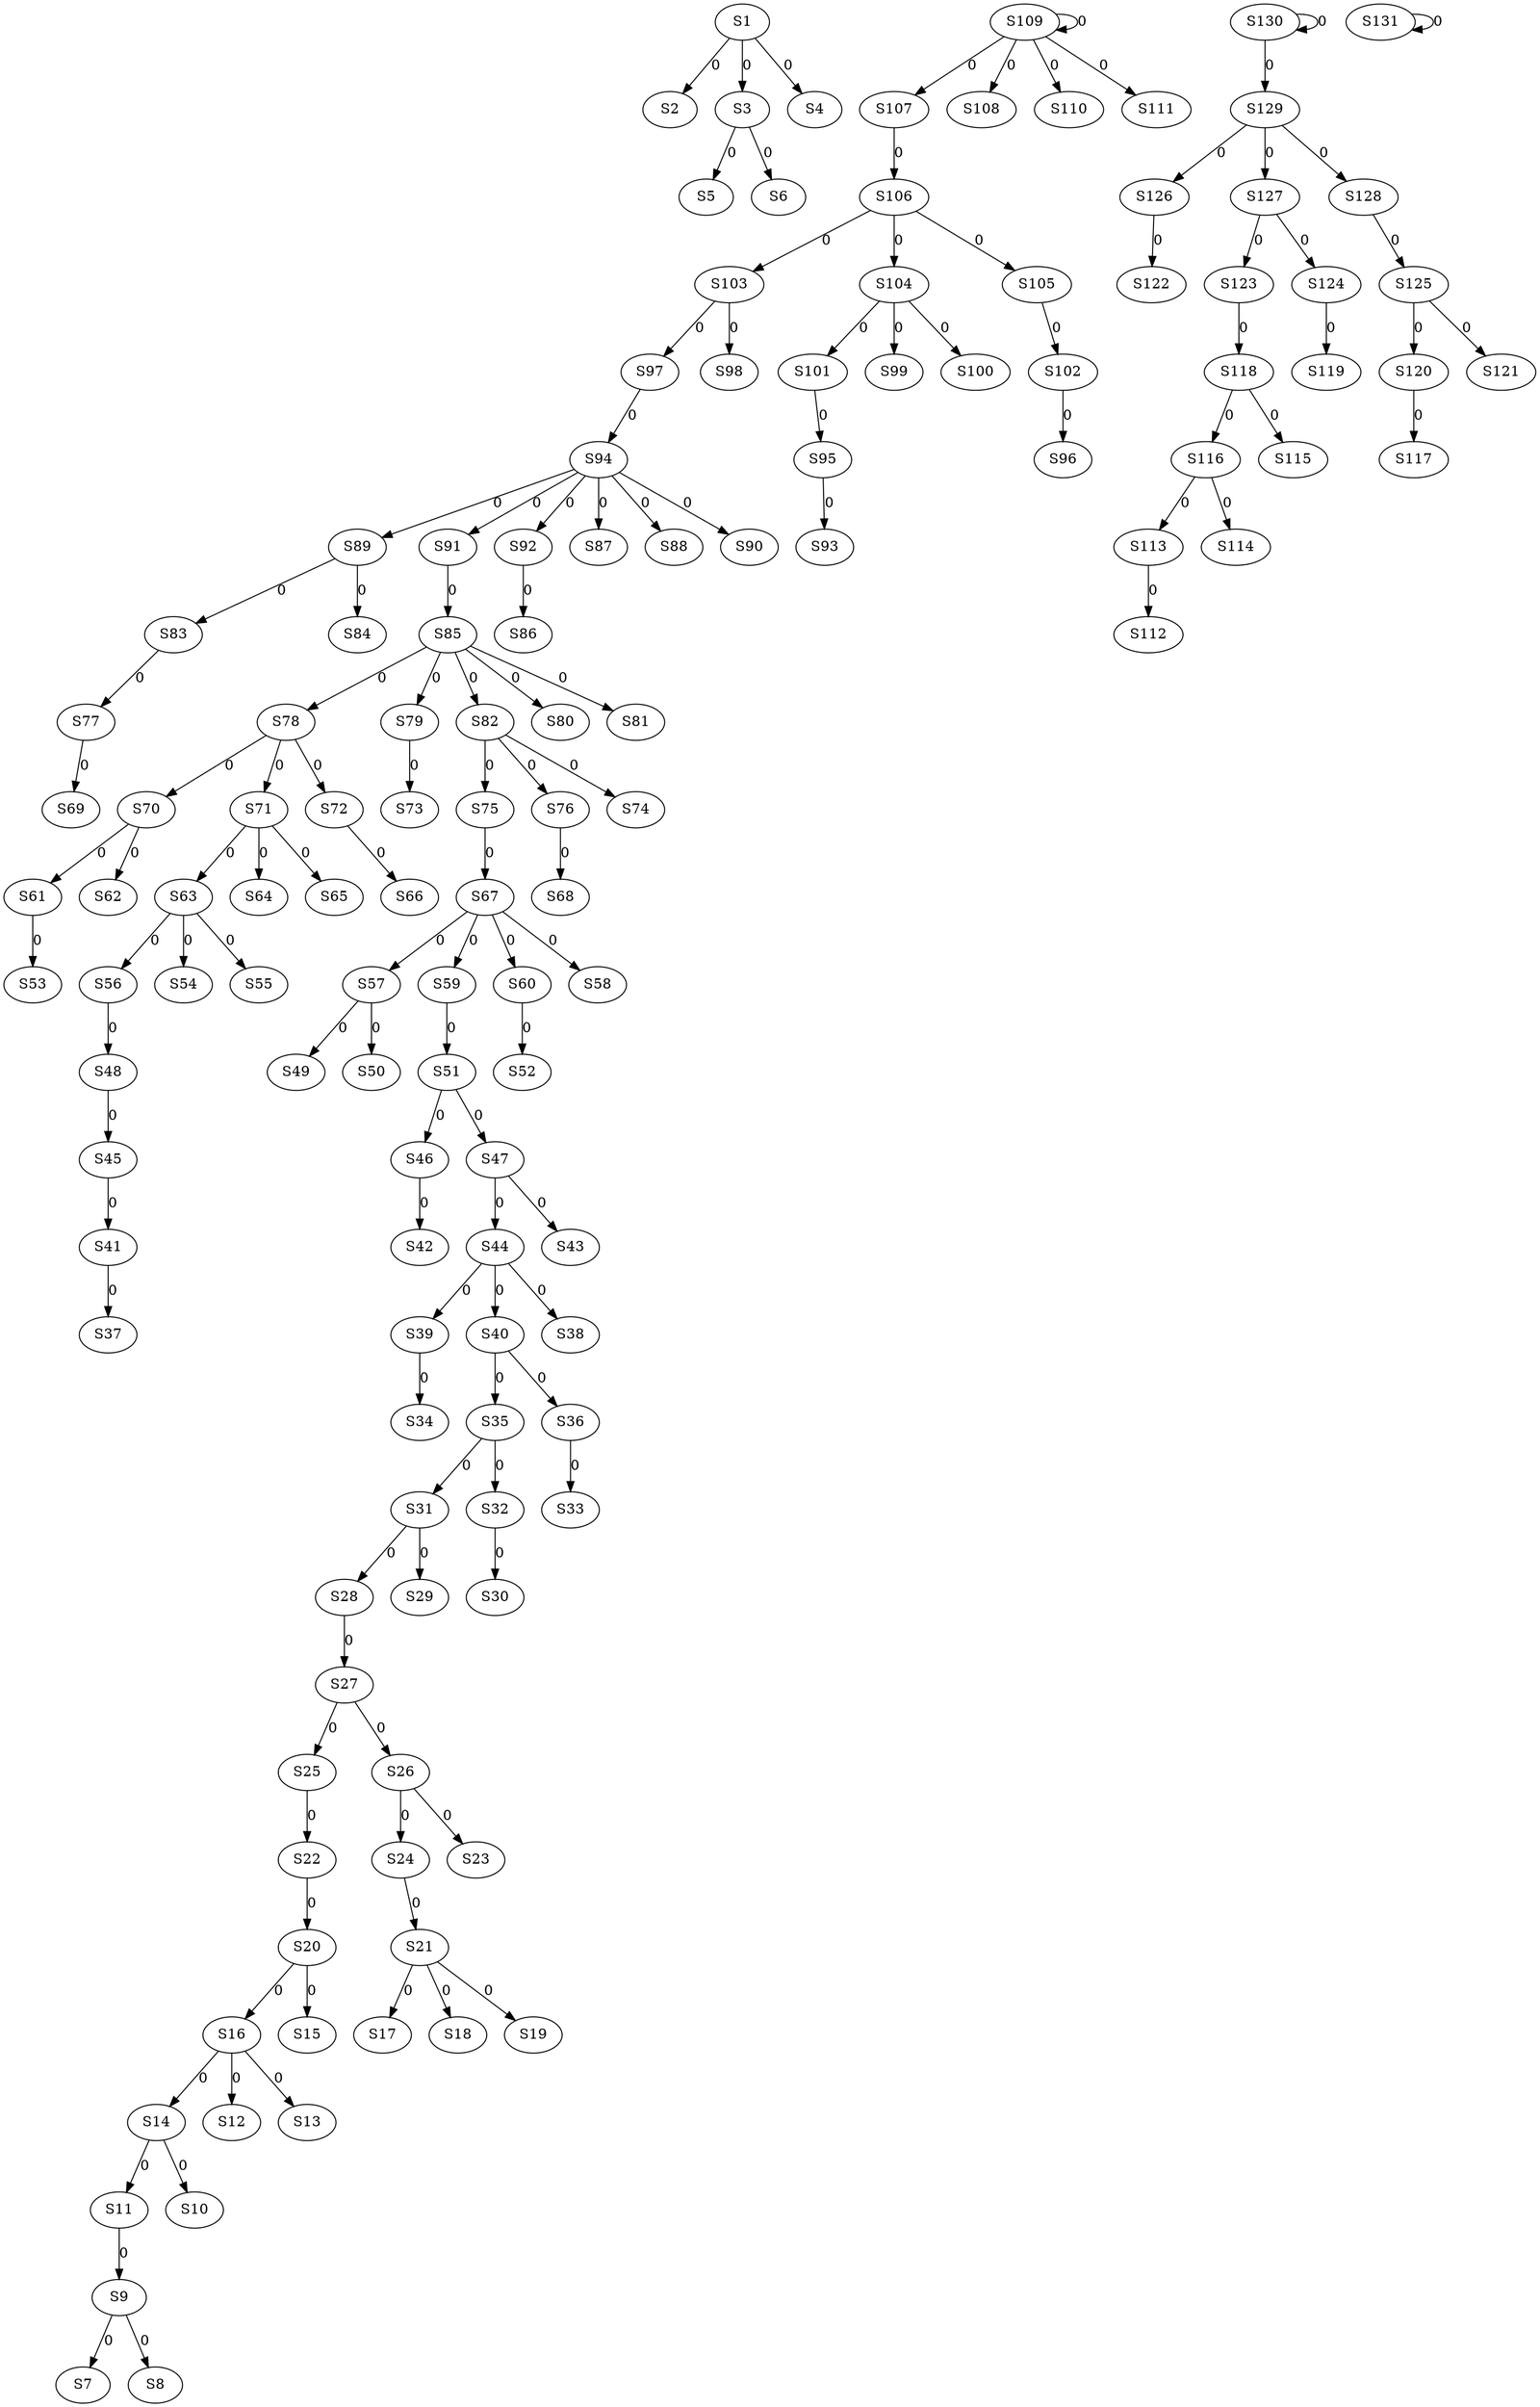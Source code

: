 strict digraph {
	S1 -> S2 [ label = 0 ];
	S1 -> S3 [ label = 0 ];
	S1 -> S4 [ label = 0 ];
	S3 -> S5 [ label = 0 ];
	S3 -> S6 [ label = 0 ];
	S9 -> S7 [ label = 0 ];
	S9 -> S8 [ label = 0 ];
	S11 -> S9 [ label = 0 ];
	S14 -> S10 [ label = 0 ];
	S14 -> S11 [ label = 0 ];
	S16 -> S12 [ label = 0 ];
	S16 -> S13 [ label = 0 ];
	S16 -> S14 [ label = 0 ];
	S20 -> S15 [ label = 0 ];
	S20 -> S16 [ label = 0 ];
	S21 -> S17 [ label = 0 ];
	S21 -> S18 [ label = 0 ];
	S21 -> S19 [ label = 0 ];
	S22 -> S20 [ label = 0 ];
	S24 -> S21 [ label = 0 ];
	S25 -> S22 [ label = 0 ];
	S26 -> S23 [ label = 0 ];
	S26 -> S24 [ label = 0 ];
	S27 -> S25 [ label = 0 ];
	S27 -> S26 [ label = 0 ];
	S28 -> S27 [ label = 0 ];
	S31 -> S28 [ label = 0 ];
	S31 -> S29 [ label = 0 ];
	S32 -> S30 [ label = 0 ];
	S35 -> S31 [ label = 0 ];
	S35 -> S32 [ label = 0 ];
	S36 -> S33 [ label = 0 ];
	S39 -> S34 [ label = 0 ];
	S40 -> S35 [ label = 0 ];
	S40 -> S36 [ label = 0 ];
	S41 -> S37 [ label = 0 ];
	S44 -> S38 [ label = 0 ];
	S44 -> S39 [ label = 0 ];
	S44 -> S40 [ label = 0 ];
	S45 -> S41 [ label = 0 ];
	S46 -> S42 [ label = 0 ];
	S47 -> S43 [ label = 0 ];
	S47 -> S44 [ label = 0 ];
	S48 -> S45 [ label = 0 ];
	S51 -> S46 [ label = 0 ];
	S51 -> S47 [ label = 0 ];
	S56 -> S48 [ label = 0 ];
	S57 -> S49 [ label = 0 ];
	S57 -> S50 [ label = 0 ];
	S59 -> S51 [ label = 0 ];
	S60 -> S52 [ label = 0 ];
	S61 -> S53 [ label = 0 ];
	S63 -> S54 [ label = 0 ];
	S63 -> S55 [ label = 0 ];
	S63 -> S56 [ label = 0 ];
	S67 -> S57 [ label = 0 ];
	S67 -> S58 [ label = 0 ];
	S67 -> S59 [ label = 0 ];
	S67 -> S60 [ label = 0 ];
	S70 -> S61 [ label = 0 ];
	S70 -> S62 [ label = 0 ];
	S71 -> S63 [ label = 0 ];
	S71 -> S64 [ label = 0 ];
	S71 -> S65 [ label = 0 ];
	S72 -> S66 [ label = 0 ];
	S75 -> S67 [ label = 0 ];
	S76 -> S68 [ label = 0 ];
	S77 -> S69 [ label = 0 ];
	S78 -> S70 [ label = 0 ];
	S78 -> S71 [ label = 0 ];
	S78 -> S72 [ label = 0 ];
	S79 -> S73 [ label = 0 ];
	S82 -> S74 [ label = 0 ];
	S82 -> S75 [ label = 0 ];
	S82 -> S76 [ label = 0 ];
	S83 -> S77 [ label = 0 ];
	S85 -> S78 [ label = 0 ];
	S85 -> S79 [ label = 0 ];
	S85 -> S80 [ label = 0 ];
	S85 -> S81 [ label = 0 ];
	S85 -> S82 [ label = 0 ];
	S89 -> S83 [ label = 0 ];
	S89 -> S84 [ label = 0 ];
	S91 -> S85 [ label = 0 ];
	S92 -> S86 [ label = 0 ];
	S94 -> S87 [ label = 0 ];
	S94 -> S88 [ label = 0 ];
	S94 -> S89 [ label = 0 ];
	S94 -> S90 [ label = 0 ];
	S94 -> S91 [ label = 0 ];
	S94 -> S92 [ label = 0 ];
	S95 -> S93 [ label = 0 ];
	S97 -> S94 [ label = 0 ];
	S101 -> S95 [ label = 0 ];
	S102 -> S96 [ label = 0 ];
	S103 -> S97 [ label = 0 ];
	S103 -> S98 [ label = 0 ];
	S104 -> S99 [ label = 0 ];
	S104 -> S100 [ label = 0 ];
	S104 -> S101 [ label = 0 ];
	S105 -> S102 [ label = 0 ];
	S106 -> S103 [ label = 0 ];
	S106 -> S104 [ label = 0 ];
	S106 -> S105 [ label = 0 ];
	S107 -> S106 [ label = 0 ];
	S109 -> S107 [ label = 0 ];
	S109 -> S108 [ label = 0 ];
	S109 -> S109 [ label = 0 ];
	S109 -> S110 [ label = 0 ];
	S109 -> S111 [ label = 0 ];
	S113 -> S112 [ label = 0 ];
	S116 -> S113 [ label = 0 ];
	S116 -> S114 [ label = 0 ];
	S118 -> S115 [ label = 0 ];
	S118 -> S116 [ label = 0 ];
	S120 -> S117 [ label = 0 ];
	S123 -> S118 [ label = 0 ];
	S124 -> S119 [ label = 0 ];
	S125 -> S120 [ label = 0 ];
	S125 -> S121 [ label = 0 ];
	S126 -> S122 [ label = 0 ];
	S127 -> S123 [ label = 0 ];
	S127 -> S124 [ label = 0 ];
	S128 -> S125 [ label = 0 ];
	S129 -> S126 [ label = 0 ];
	S129 -> S127 [ label = 0 ];
	S129 -> S128 [ label = 0 ];
	S130 -> S129 [ label = 0 ];
	S130 -> S130 [ label = 0 ];
	S131 -> S131 [ label = 0 ];
}